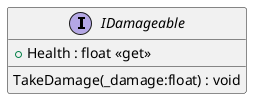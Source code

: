 @startuml
interface IDamageable {
    + Health : float <<get>>
    TakeDamage(_damage:float) : void
}
@enduml
